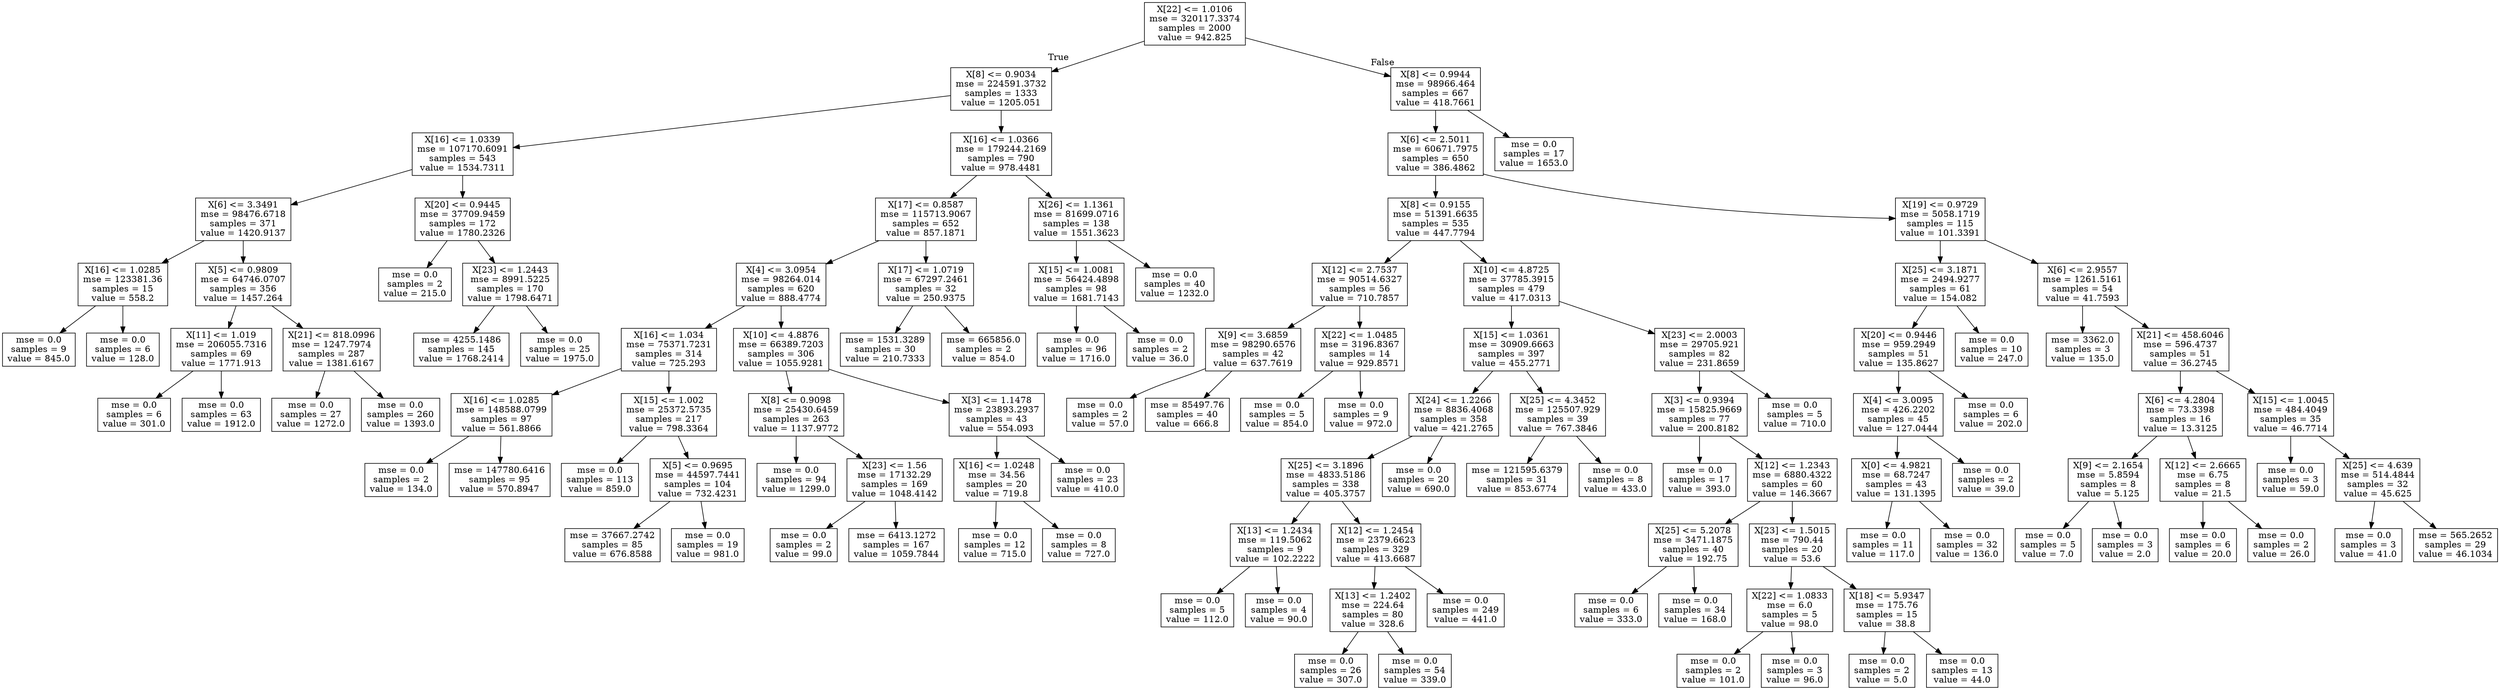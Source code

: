 digraph Tree {
node [shape=box] ;
0 [label="X[22] <= 1.0106\nmse = 320117.3374\nsamples = 2000\nvalue = 942.825"] ;
1 [label="X[8] <= 0.9034\nmse = 224591.3732\nsamples = 1333\nvalue = 1205.051"] ;
0 -> 1 [labeldistance=2.5, labelangle=45, headlabel="True"] ;
2 [label="X[16] <= 1.0339\nmse = 107170.6091\nsamples = 543\nvalue = 1534.7311"] ;
1 -> 2 ;
3 [label="X[6] <= 3.3491\nmse = 98476.6718\nsamples = 371\nvalue = 1420.9137"] ;
2 -> 3 ;
4 [label="X[16] <= 1.0285\nmse = 123381.36\nsamples = 15\nvalue = 558.2"] ;
3 -> 4 ;
5 [label="mse = 0.0\nsamples = 9\nvalue = 845.0"] ;
4 -> 5 ;
6 [label="mse = 0.0\nsamples = 6\nvalue = 128.0"] ;
4 -> 6 ;
7 [label="X[5] <= 0.9809\nmse = 64746.0707\nsamples = 356\nvalue = 1457.264"] ;
3 -> 7 ;
8 [label="X[11] <= 1.019\nmse = 206055.7316\nsamples = 69\nvalue = 1771.913"] ;
7 -> 8 ;
9 [label="mse = 0.0\nsamples = 6\nvalue = 301.0"] ;
8 -> 9 ;
10 [label="mse = 0.0\nsamples = 63\nvalue = 1912.0"] ;
8 -> 10 ;
11 [label="X[21] <= 818.0996\nmse = 1247.7974\nsamples = 287\nvalue = 1381.6167"] ;
7 -> 11 ;
12 [label="mse = 0.0\nsamples = 27\nvalue = 1272.0"] ;
11 -> 12 ;
13 [label="mse = 0.0\nsamples = 260\nvalue = 1393.0"] ;
11 -> 13 ;
14 [label="X[20] <= 0.9445\nmse = 37709.9459\nsamples = 172\nvalue = 1780.2326"] ;
2 -> 14 ;
15 [label="mse = 0.0\nsamples = 2\nvalue = 215.0"] ;
14 -> 15 ;
16 [label="X[23] <= 1.2443\nmse = 8991.5225\nsamples = 170\nvalue = 1798.6471"] ;
14 -> 16 ;
17 [label="mse = 4255.1486\nsamples = 145\nvalue = 1768.2414"] ;
16 -> 17 ;
18 [label="mse = 0.0\nsamples = 25\nvalue = 1975.0"] ;
16 -> 18 ;
19 [label="X[16] <= 1.0366\nmse = 179244.2169\nsamples = 790\nvalue = 978.4481"] ;
1 -> 19 ;
20 [label="X[17] <= 0.8587\nmse = 115713.9067\nsamples = 652\nvalue = 857.1871"] ;
19 -> 20 ;
21 [label="X[4] <= 3.0954\nmse = 98264.014\nsamples = 620\nvalue = 888.4774"] ;
20 -> 21 ;
22 [label="X[16] <= 1.034\nmse = 75371.7231\nsamples = 314\nvalue = 725.293"] ;
21 -> 22 ;
23 [label="X[16] <= 1.0285\nmse = 148588.0799\nsamples = 97\nvalue = 561.8866"] ;
22 -> 23 ;
24 [label="mse = 0.0\nsamples = 2\nvalue = 134.0"] ;
23 -> 24 ;
25 [label="mse = 147780.6416\nsamples = 95\nvalue = 570.8947"] ;
23 -> 25 ;
26 [label="X[15] <= 1.002\nmse = 25372.5735\nsamples = 217\nvalue = 798.3364"] ;
22 -> 26 ;
27 [label="mse = 0.0\nsamples = 113\nvalue = 859.0"] ;
26 -> 27 ;
28 [label="X[5] <= 0.9695\nmse = 44597.7441\nsamples = 104\nvalue = 732.4231"] ;
26 -> 28 ;
29 [label="mse = 37667.2742\nsamples = 85\nvalue = 676.8588"] ;
28 -> 29 ;
30 [label="mse = 0.0\nsamples = 19\nvalue = 981.0"] ;
28 -> 30 ;
31 [label="X[10] <= 4.8876\nmse = 66389.7203\nsamples = 306\nvalue = 1055.9281"] ;
21 -> 31 ;
32 [label="X[8] <= 0.9098\nmse = 25430.6459\nsamples = 263\nvalue = 1137.9772"] ;
31 -> 32 ;
33 [label="mse = 0.0\nsamples = 94\nvalue = 1299.0"] ;
32 -> 33 ;
34 [label="X[23] <= 1.56\nmse = 17132.29\nsamples = 169\nvalue = 1048.4142"] ;
32 -> 34 ;
35 [label="mse = 0.0\nsamples = 2\nvalue = 99.0"] ;
34 -> 35 ;
36 [label="mse = 6413.1272\nsamples = 167\nvalue = 1059.7844"] ;
34 -> 36 ;
37 [label="X[3] <= 1.1478\nmse = 23893.2937\nsamples = 43\nvalue = 554.093"] ;
31 -> 37 ;
38 [label="X[16] <= 1.0248\nmse = 34.56\nsamples = 20\nvalue = 719.8"] ;
37 -> 38 ;
39 [label="mse = 0.0\nsamples = 12\nvalue = 715.0"] ;
38 -> 39 ;
40 [label="mse = 0.0\nsamples = 8\nvalue = 727.0"] ;
38 -> 40 ;
41 [label="mse = 0.0\nsamples = 23\nvalue = 410.0"] ;
37 -> 41 ;
42 [label="X[17] <= 1.0719\nmse = 67297.2461\nsamples = 32\nvalue = 250.9375"] ;
20 -> 42 ;
43 [label="mse = 1531.3289\nsamples = 30\nvalue = 210.7333"] ;
42 -> 43 ;
44 [label="mse = 665856.0\nsamples = 2\nvalue = 854.0"] ;
42 -> 44 ;
45 [label="X[26] <= 1.1361\nmse = 81699.0716\nsamples = 138\nvalue = 1551.3623"] ;
19 -> 45 ;
46 [label="X[15] <= 1.0081\nmse = 56424.4898\nsamples = 98\nvalue = 1681.7143"] ;
45 -> 46 ;
47 [label="mse = 0.0\nsamples = 96\nvalue = 1716.0"] ;
46 -> 47 ;
48 [label="mse = 0.0\nsamples = 2\nvalue = 36.0"] ;
46 -> 48 ;
49 [label="mse = 0.0\nsamples = 40\nvalue = 1232.0"] ;
45 -> 49 ;
50 [label="X[8] <= 0.9944\nmse = 98966.464\nsamples = 667\nvalue = 418.7661"] ;
0 -> 50 [labeldistance=2.5, labelangle=-45, headlabel="False"] ;
51 [label="X[6] <= 2.5011\nmse = 60671.7975\nsamples = 650\nvalue = 386.4862"] ;
50 -> 51 ;
52 [label="X[8] <= 0.9155\nmse = 51391.6635\nsamples = 535\nvalue = 447.7794"] ;
51 -> 52 ;
53 [label="X[12] <= 2.7537\nmse = 90514.6327\nsamples = 56\nvalue = 710.7857"] ;
52 -> 53 ;
54 [label="X[9] <= 3.6859\nmse = 98290.6576\nsamples = 42\nvalue = 637.7619"] ;
53 -> 54 ;
55 [label="mse = 0.0\nsamples = 2\nvalue = 57.0"] ;
54 -> 55 ;
56 [label="mse = 85497.76\nsamples = 40\nvalue = 666.8"] ;
54 -> 56 ;
57 [label="X[22] <= 1.0485\nmse = 3196.8367\nsamples = 14\nvalue = 929.8571"] ;
53 -> 57 ;
58 [label="mse = 0.0\nsamples = 5\nvalue = 854.0"] ;
57 -> 58 ;
59 [label="mse = 0.0\nsamples = 9\nvalue = 972.0"] ;
57 -> 59 ;
60 [label="X[10] <= 4.8725\nmse = 37785.3915\nsamples = 479\nvalue = 417.0313"] ;
52 -> 60 ;
61 [label="X[15] <= 1.0361\nmse = 30909.6663\nsamples = 397\nvalue = 455.2771"] ;
60 -> 61 ;
62 [label="X[24] <= 1.2266\nmse = 8836.4068\nsamples = 358\nvalue = 421.2765"] ;
61 -> 62 ;
63 [label="X[25] <= 3.1896\nmse = 4833.5186\nsamples = 338\nvalue = 405.3757"] ;
62 -> 63 ;
64 [label="X[13] <= 1.2434\nmse = 119.5062\nsamples = 9\nvalue = 102.2222"] ;
63 -> 64 ;
65 [label="mse = 0.0\nsamples = 5\nvalue = 112.0"] ;
64 -> 65 ;
66 [label="mse = 0.0\nsamples = 4\nvalue = 90.0"] ;
64 -> 66 ;
67 [label="X[12] <= 1.2454\nmse = 2379.6623\nsamples = 329\nvalue = 413.6687"] ;
63 -> 67 ;
68 [label="X[13] <= 1.2402\nmse = 224.64\nsamples = 80\nvalue = 328.6"] ;
67 -> 68 ;
69 [label="mse = 0.0\nsamples = 26\nvalue = 307.0"] ;
68 -> 69 ;
70 [label="mse = 0.0\nsamples = 54\nvalue = 339.0"] ;
68 -> 70 ;
71 [label="mse = 0.0\nsamples = 249\nvalue = 441.0"] ;
67 -> 71 ;
72 [label="mse = 0.0\nsamples = 20\nvalue = 690.0"] ;
62 -> 72 ;
73 [label="X[25] <= 4.3452\nmse = 125507.929\nsamples = 39\nvalue = 767.3846"] ;
61 -> 73 ;
74 [label="mse = 121595.6379\nsamples = 31\nvalue = 853.6774"] ;
73 -> 74 ;
75 [label="mse = 0.0\nsamples = 8\nvalue = 433.0"] ;
73 -> 75 ;
76 [label="X[23] <= 2.0003\nmse = 29705.921\nsamples = 82\nvalue = 231.8659"] ;
60 -> 76 ;
77 [label="X[3] <= 0.9394\nmse = 15825.9669\nsamples = 77\nvalue = 200.8182"] ;
76 -> 77 ;
78 [label="mse = 0.0\nsamples = 17\nvalue = 393.0"] ;
77 -> 78 ;
79 [label="X[12] <= 1.2343\nmse = 6880.4322\nsamples = 60\nvalue = 146.3667"] ;
77 -> 79 ;
80 [label="X[25] <= 5.2078\nmse = 3471.1875\nsamples = 40\nvalue = 192.75"] ;
79 -> 80 ;
81 [label="mse = 0.0\nsamples = 6\nvalue = 333.0"] ;
80 -> 81 ;
82 [label="mse = 0.0\nsamples = 34\nvalue = 168.0"] ;
80 -> 82 ;
83 [label="X[23] <= 1.5015\nmse = 790.44\nsamples = 20\nvalue = 53.6"] ;
79 -> 83 ;
84 [label="X[22] <= 1.0833\nmse = 6.0\nsamples = 5\nvalue = 98.0"] ;
83 -> 84 ;
85 [label="mse = 0.0\nsamples = 2\nvalue = 101.0"] ;
84 -> 85 ;
86 [label="mse = 0.0\nsamples = 3\nvalue = 96.0"] ;
84 -> 86 ;
87 [label="X[18] <= 5.9347\nmse = 175.76\nsamples = 15\nvalue = 38.8"] ;
83 -> 87 ;
88 [label="mse = 0.0\nsamples = 2\nvalue = 5.0"] ;
87 -> 88 ;
89 [label="mse = 0.0\nsamples = 13\nvalue = 44.0"] ;
87 -> 89 ;
90 [label="mse = 0.0\nsamples = 5\nvalue = 710.0"] ;
76 -> 90 ;
91 [label="X[19] <= 0.9729\nmse = 5058.1719\nsamples = 115\nvalue = 101.3391"] ;
51 -> 91 ;
92 [label="X[25] <= 3.1871\nmse = 2494.9277\nsamples = 61\nvalue = 154.082"] ;
91 -> 92 ;
93 [label="X[20] <= 0.9446\nmse = 959.2949\nsamples = 51\nvalue = 135.8627"] ;
92 -> 93 ;
94 [label="X[4] <= 3.0095\nmse = 426.2202\nsamples = 45\nvalue = 127.0444"] ;
93 -> 94 ;
95 [label="X[0] <= 4.9821\nmse = 68.7247\nsamples = 43\nvalue = 131.1395"] ;
94 -> 95 ;
96 [label="mse = 0.0\nsamples = 11\nvalue = 117.0"] ;
95 -> 96 ;
97 [label="mse = 0.0\nsamples = 32\nvalue = 136.0"] ;
95 -> 97 ;
98 [label="mse = 0.0\nsamples = 2\nvalue = 39.0"] ;
94 -> 98 ;
99 [label="mse = 0.0\nsamples = 6\nvalue = 202.0"] ;
93 -> 99 ;
100 [label="mse = 0.0\nsamples = 10\nvalue = 247.0"] ;
92 -> 100 ;
101 [label="X[6] <= 2.9557\nmse = 1261.5161\nsamples = 54\nvalue = 41.7593"] ;
91 -> 101 ;
102 [label="mse = 3362.0\nsamples = 3\nvalue = 135.0"] ;
101 -> 102 ;
103 [label="X[21] <= 458.6046\nmse = 596.4737\nsamples = 51\nvalue = 36.2745"] ;
101 -> 103 ;
104 [label="X[6] <= 4.2804\nmse = 73.3398\nsamples = 16\nvalue = 13.3125"] ;
103 -> 104 ;
105 [label="X[9] <= 2.1654\nmse = 5.8594\nsamples = 8\nvalue = 5.125"] ;
104 -> 105 ;
106 [label="mse = 0.0\nsamples = 5\nvalue = 7.0"] ;
105 -> 106 ;
107 [label="mse = 0.0\nsamples = 3\nvalue = 2.0"] ;
105 -> 107 ;
108 [label="X[12] <= 2.6665\nmse = 6.75\nsamples = 8\nvalue = 21.5"] ;
104 -> 108 ;
109 [label="mse = 0.0\nsamples = 6\nvalue = 20.0"] ;
108 -> 109 ;
110 [label="mse = 0.0\nsamples = 2\nvalue = 26.0"] ;
108 -> 110 ;
111 [label="X[15] <= 1.0045\nmse = 484.4049\nsamples = 35\nvalue = 46.7714"] ;
103 -> 111 ;
112 [label="mse = 0.0\nsamples = 3\nvalue = 59.0"] ;
111 -> 112 ;
113 [label="X[25] <= 4.639\nmse = 514.4844\nsamples = 32\nvalue = 45.625"] ;
111 -> 113 ;
114 [label="mse = 0.0\nsamples = 3\nvalue = 41.0"] ;
113 -> 114 ;
115 [label="mse = 565.2652\nsamples = 29\nvalue = 46.1034"] ;
113 -> 115 ;
116 [label="mse = 0.0\nsamples = 17\nvalue = 1653.0"] ;
50 -> 116 ;
}